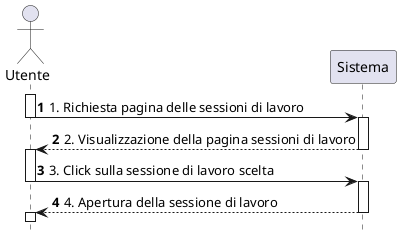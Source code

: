 
  ┌─┐
  ║"│
  └┬┘
  ┌┼┐
   │                                                  ┌───────┐
  ┌┴┐                                                 │Sistema│
Utente                                                └───┬───┘
 ┌┴┐   1 1. Richiesta pagina delle sessioni di lavoro    ┌┴┐
 │ │ ──────────────────────────────────────────────────> │ │
 └┬┘                                                     │ │
  │ 2 2. Visualizzazione della pagina sessioni di lavoro │ │
  │ <─ ─ ─ ─ ─ ─ ─ ─ ─ ─ ─ ─ ─ ─ ─ ─ ─ ─ ─ ─ ─ ─ ─ ─ ─ ─ │ │
  │                                                      └┬┘
  │      3 3. Click sulla sessione di lavoro scelta       │
  │ ─────────────────────────────────────────────────────>│
  │                                                       │
  │        4 4. Apertura della sessione di lavoro         │
  │ <─ ─ ─ ─ ─ ─ ─ ─ ─ ─ ─ ─ ─ ─ ─ ─ ─ ─ ─ ─ ─ ─ ─ ─ ─ ─ ─│
  │                                                       │

@startuml
hide footbox
autonumber
Actor Utente
activate Utente
Utente -> Sistema   :   1. Richiesta pagina delle sessioni di lavoro 
deactivate Utente
activate Sistema
Sistema --> Utente  :   2. Visualizzazione della pagina sessioni di lavoro
deactivate Sistema
activate Utente
Utente -> Sistema   :   3. Click sulla sessione di lavoro scelta
deactivate Utente
activate Sistema
Sistema --> Utente  :   4. Apertura della sessione di lavoro
deactivate Sistema
activate Utente
deactivate Utente
@enduml

